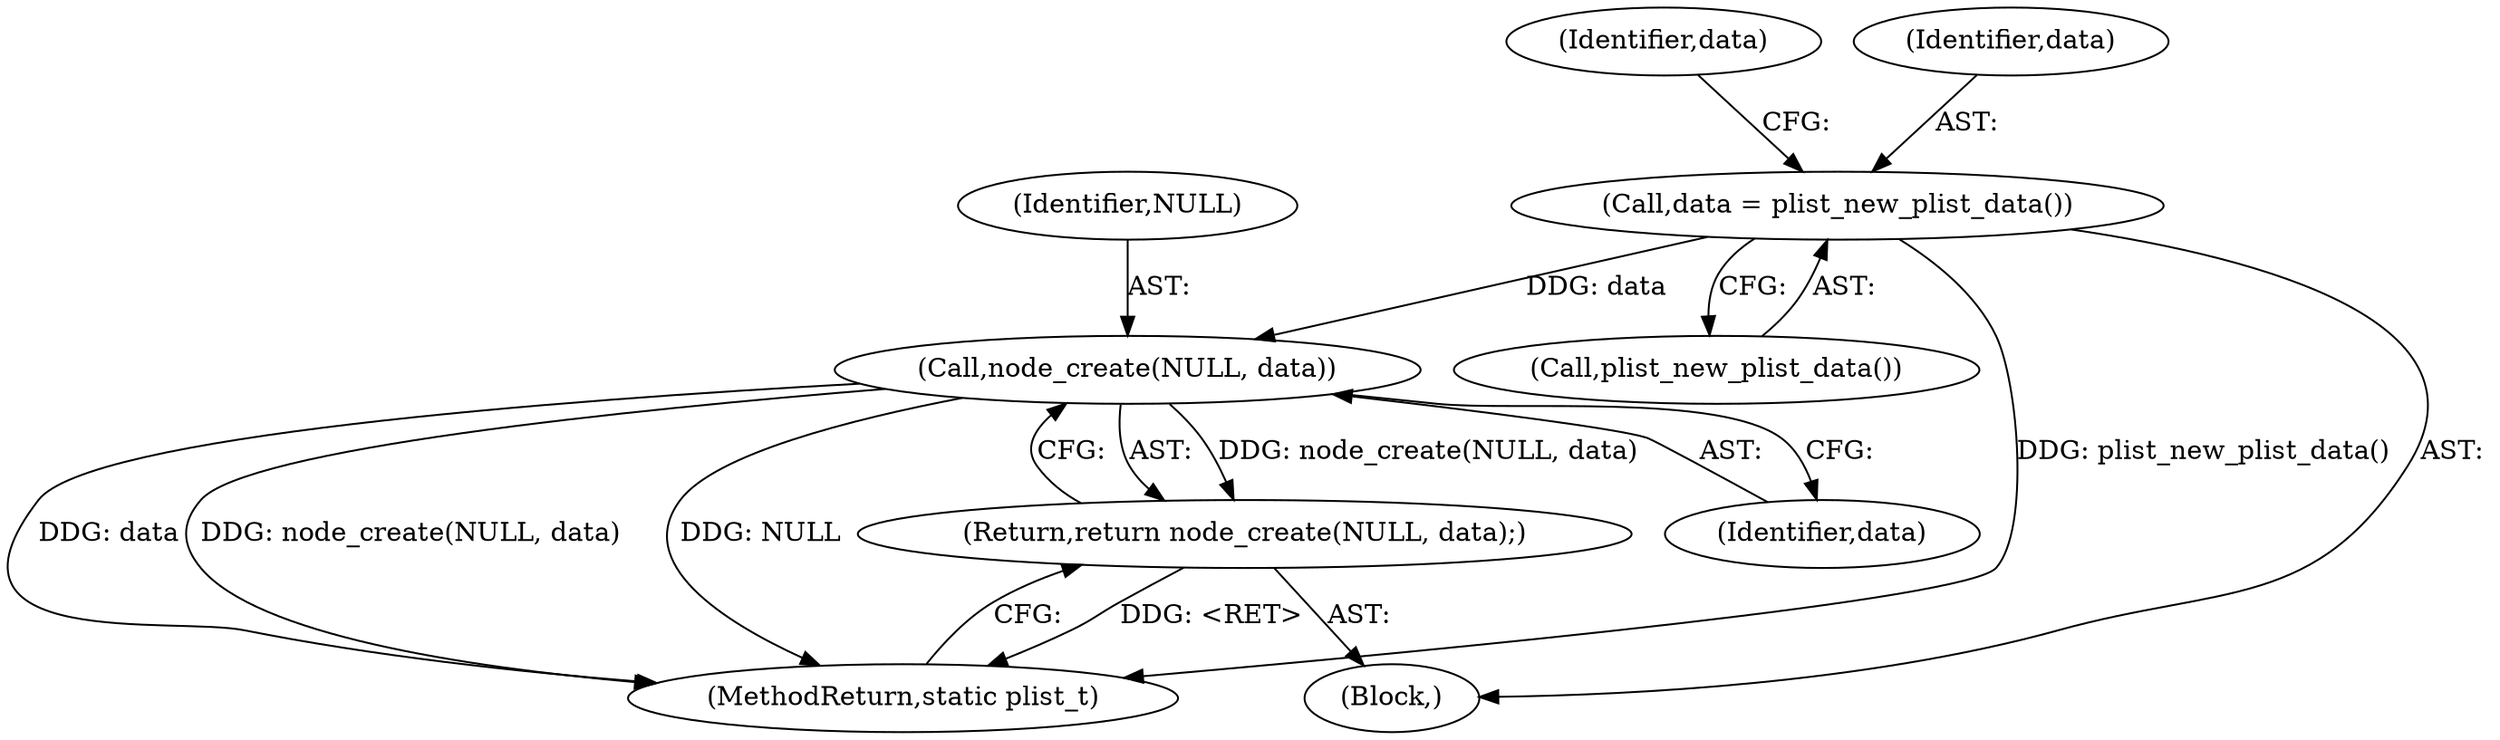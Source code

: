 digraph "0_libplist_32ee5213fe64f1e10ec76c1ee861ee6f233120dd@API" {
"1000244" [label="(Call,node_create(NULL, data))"];
"1000225" [label="(Call,data = plist_new_plist_data())"];
"1000243" [label="(Return,return node_create(NULL, data);)"];
"1000230" [label="(Identifier,data)"];
"1000245" [label="(Identifier,NULL)"];
"1000226" [label="(Identifier,data)"];
"1000225" [label="(Call,data = plist_new_plist_data())"];
"1000243" [label="(Return,return node_create(NULL, data);)"];
"1000246" [label="(Identifier,data)"];
"1000227" [label="(Call,plist_new_plist_data())"];
"1000244" [label="(Call,node_create(NULL, data))"];
"1000548" [label="(MethodReturn,static plist_t)"];
"1000223" [label="(Block,)"];
"1000244" -> "1000243"  [label="AST: "];
"1000244" -> "1000246"  [label="CFG: "];
"1000245" -> "1000244"  [label="AST: "];
"1000246" -> "1000244"  [label="AST: "];
"1000243" -> "1000244"  [label="CFG: "];
"1000244" -> "1000548"  [label="DDG: node_create(NULL, data)"];
"1000244" -> "1000548"  [label="DDG: NULL"];
"1000244" -> "1000548"  [label="DDG: data"];
"1000244" -> "1000243"  [label="DDG: node_create(NULL, data)"];
"1000225" -> "1000244"  [label="DDG: data"];
"1000225" -> "1000223"  [label="AST: "];
"1000225" -> "1000227"  [label="CFG: "];
"1000226" -> "1000225"  [label="AST: "];
"1000227" -> "1000225"  [label="AST: "];
"1000230" -> "1000225"  [label="CFG: "];
"1000225" -> "1000548"  [label="DDG: plist_new_plist_data()"];
"1000243" -> "1000223"  [label="AST: "];
"1000548" -> "1000243"  [label="CFG: "];
"1000243" -> "1000548"  [label="DDG: <RET>"];
}
